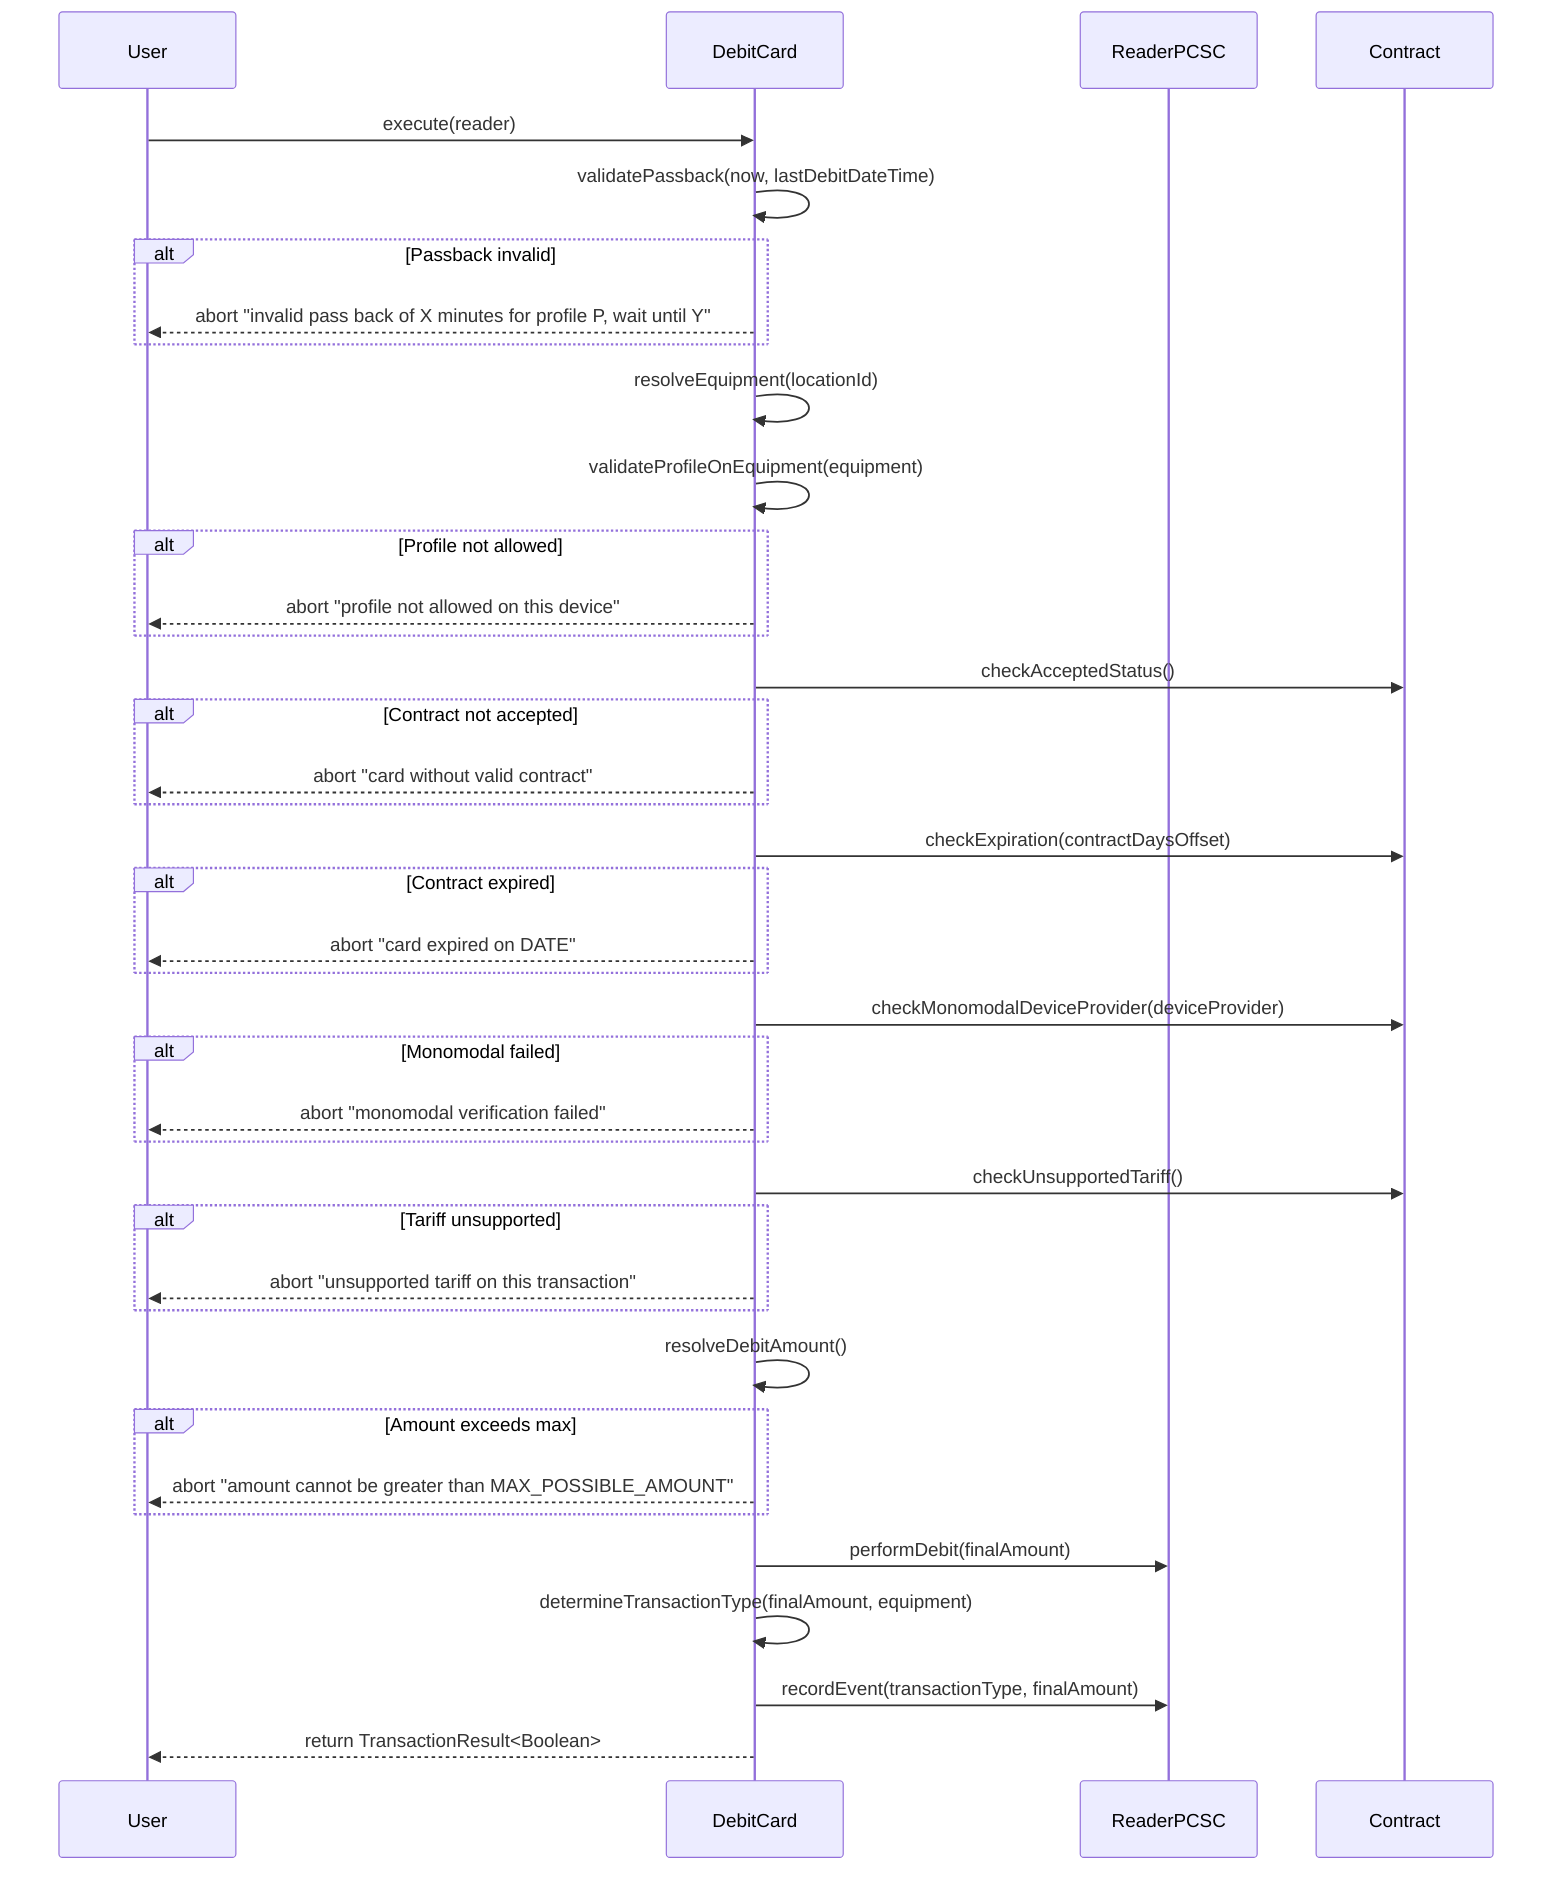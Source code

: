 sequenceDiagram
    participant User
    participant DebitCard
    participant ReaderPCSC
    participant Contract

    User->>DebitCard: execute(reader)

%% Passback verification
    DebitCard->>DebitCard: validatePassback(now, lastDebitDateTime)
    alt Passback invalid
        DebitCard-->>User: abort "invalid pass back of X minutes for profile P, wait until Y"
    end

%% Resolve equipment
    DebitCard->>DebitCard: resolveEquipment(locationId)

%% Profile allowed on equipment
    DebitCard->>DebitCard: validateProfileOnEquipment(equipment)
    alt Profile not allowed
        DebitCard-->>User: abort "profile not allowed on this device"
    end

%% Contract status
    DebitCard->>Contract: checkAcceptedStatus()
    alt Contract not accepted
        DebitCard-->>User: abort "card without valid contract"
    end

%% Contract expiration
    DebitCard->>Contract: checkExpiration(contractDaysOffset)
    alt Contract expired
        DebitCard-->>User: abort "card expired on DATE"
    end

%% Monomodal verification
    DebitCard->>Contract: checkMonomodalDeviceProvider(deviceProvider)
    alt Monomodal failed
        DebitCard-->>User: abort "monomodal verification failed"
    end

%% Unsupported tariff
    DebitCard->>Contract: checkUnsupportedTariff()
    alt Tariff unsupported
        DebitCard-->>User: abort "unsupported tariff on this transaction"
    end

%% Resolve debit amount
    DebitCard->>DebitCard: resolveDebitAmount()
    alt Amount exceeds max
        DebitCard-->>User: abort "amount cannot be greater than MAX_POSSIBLE_AMOUNT"
    end

%% Perform debit
    DebitCard->>ReaderPCSC: performDebit(finalAmount)

%% Determine transaction type
    DebitCard->>DebitCard: determineTransactionType(finalAmount, equipment)

%% Save event
    DebitCard->>ReaderPCSC: recordEvent(transactionType, finalAmount)

%% Return result
    DebitCard-->>User: return TransactionResult<Boolean>